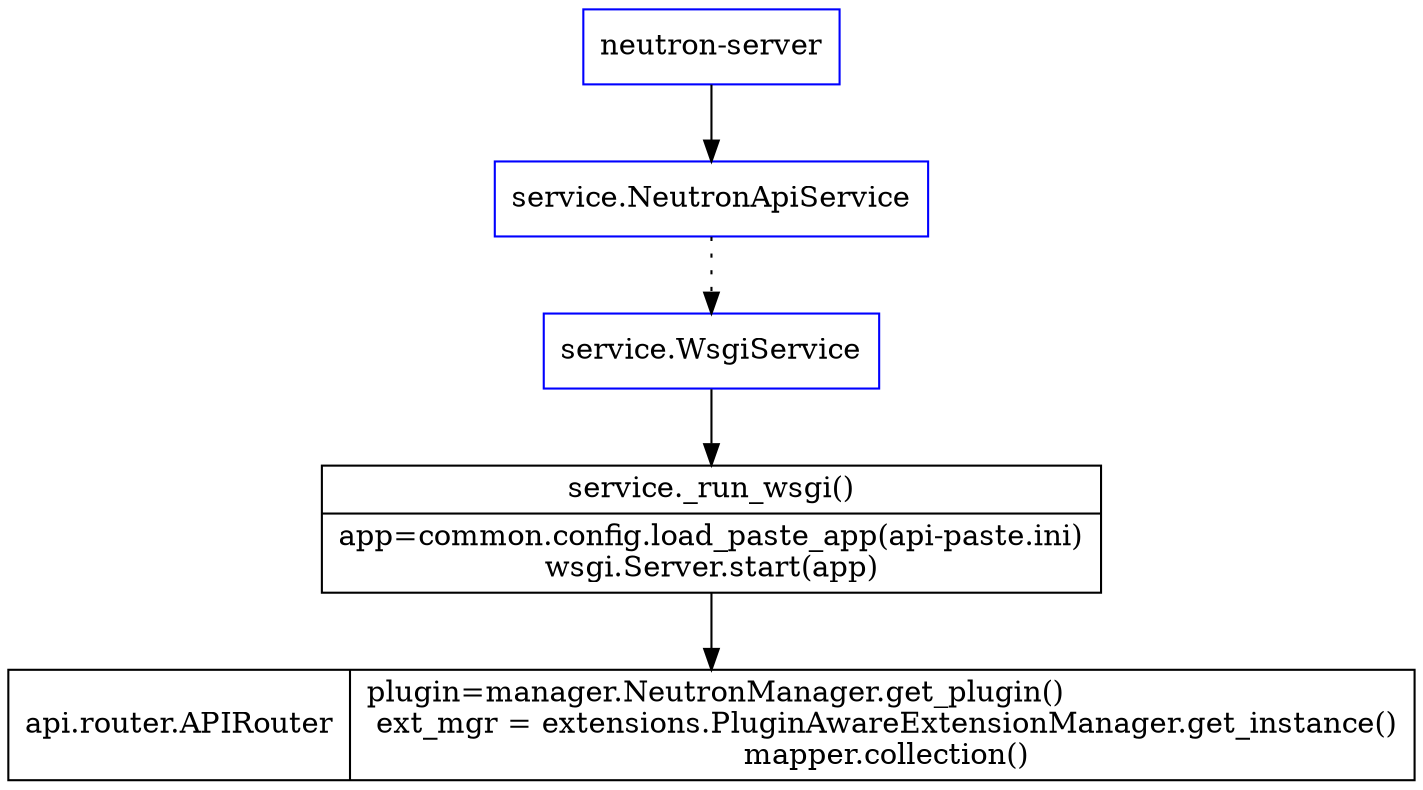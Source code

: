 //dot -Tpng xx.dot -o xx.png
digraph G {
    node [shape = record];

    server[label="neutron-server",color=blue];
    apiservice[label="service.NeutronApiService",color=blue];
    wsgiservice[label="service.WsgiService",color=blue];
    _run_wsgi[
        label="{service._run_wsgi()|app=common.config.load_paste_app(api-paste.ini)\lwsgi.Server.start(app)}"
    ];
    apirouter[
        label="{api.router.APIRouter}|
        plugin=manager.NeutronManager.get_plugin()\l
        ext_mgr = extensions.PluginAwareExtensionManager.get_instance()\l
        mapper.collection()
        "
        ]

    //apimixin->callback[label="set_firewall_status\nfirewall_deleted"];
    //agentapi->callbackmixin[label="create_firewall\nupdate_firewall\ndelete_firewall"];


    server->apiservice;
    apiservice->wsgiservice[style=dotted];
    wsgiservice->_run_wsgi->apirouter;

    //{rank=same; rpccallback callback}
    //{rank=same; rpcproxy apimixin}
}
